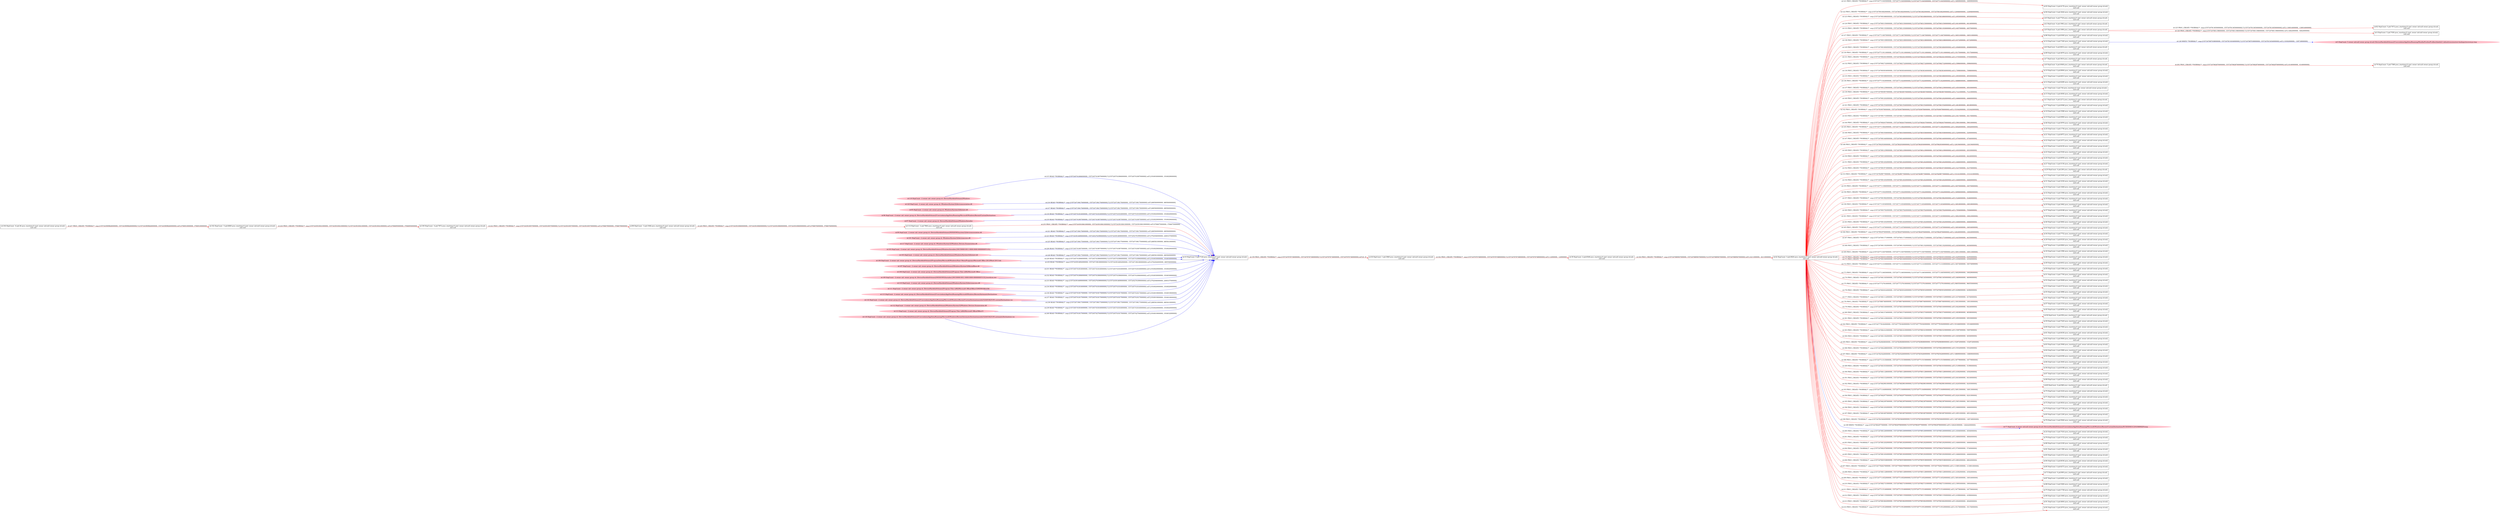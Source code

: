 digraph  {
rankdir=LR
"42"[color=black,label="id:42 HopCount: 3 pid:4920 proc_starttime:0 cmd: owner uid:null owner group id:null,\n null null", shape=box,style=solid];
"93"[color=black,label="id:93 HopCount: 4 pid:4176 proc_starttime:0 cmd: owner uid:null owner group id:null,\n null null", shape=box,style=solid];
"42" -> "93" [id=121,__obj="PROC_CREATE"color=red,label="id:121 PROC_CREATE **NORMAL**  seqs:[1557247711645000000, 1557247711645000000] T:[1557247711645000000, 1557247711645000000] relT:[-34909000000, -34909000000]",style=solid];
"94"[color=black,label="id:94 HopCount: 4 pid:3644 proc_starttime:0 cmd: owner uid:null owner group id:null,\n null null", shape=box,style=solid];
"42" -> "94" [id=122,__obj="PROC_CREATE"color=red,label="id:122 PROC_CREATE **NORMAL**  seqs:[1557247801682000000, 1557247801682000000] T:[1557247801682000000, 1557247801682000000] relT:[-124946000000, -124946000000]",style=solid];
"0"[color=black,label="id:0 HopCount: 4 pid:7720 proc_starttime:0 cmd: owner uid:null owner group id:null,\n null null", shape=box,style=solid];
"42" -> "0" [id=123,__obj="PROC_CREATE"color=red,label="id:123 PROC_CREATE **NORMAL**  seqs:[1557247681686000000, 1557247681686000000] T:[1557247681686000000, 1557247681686000000] relT:[-4950000000, -4950000000]",style=solid];
"2"[color=black,label="id:2 HopCount: 4 pid:1992 proc_starttime:0 cmd: owner uid:null owner group id:null,\n null null", shape=box,style=solid];
"42" -> "2" [id=124,__obj="PROC_CREATE"color=red,label="id:124 PROC_CREATE **NORMAL**  seqs:[1557247683150000000, 1557247683150000000] T:[1557247683150000000, 1557247683150000000] relT:[-6414000000, -6414000000]",style=solid];
"9"[color=black,label="id:9 HopCount: 4 pid:1696 proc_starttime:0 cmd: owner uid:null owner group id:null,\n null null", shape=box,style=solid];
"82"[color=black,label="id:82 HopCount: 5 pid:7672 proc_starttime:0 cmd: owner uid:null owner group id:null,\n null null", shape=box,style=solid];
"9" -> "82" [id=125,__obj="PROC_CREATE"color=red,label="id:125 PROC_CREATE **NORMAL**  seqs:[1557247813650000000, 1557247813650000000] T:[1557247813650000000, 1557247813650000000] relT:[-136914000000, -136914000000]",style=solid];
"4"[color=black,label="id:4 HopCount: 5 pid:7456 proc_starttime:0 cmd: owner uid:null owner group id:null,\n null null", shape=box,style=solid];
"9" -> "4" [id=126,__obj="PROC_CREATE"color=red,label="id:126 PROC_CREATE **NORMAL**  seqs:[1557247681198000000, 1557247681198000000] T:[1557247681198000000, 1557247681198000000] relT:[-4462000000, -4462000000]",style=solid];
"86"[color=black,label="id:86 HopCount: 4 pid:6360 proc_starttime:0 cmd: owner uid:null owner group id:null,\n null null", shape=box,style=solid];
"42" -> "86" [id=127,__obj="PROC_CREATE"color=red,label="id:127 PROC_CREATE **NORMAL**  seqs:[1557247711667000000, 1557247711667000000] T:[1557247711667000000, 1557247711667000000] relT:[-34931000000, -34931000000]",style=solid];
"14"[color=black,label="id:14 HopCount: 4 pid:7340 proc_starttime:0 cmd: owner uid:null owner group id:null,\n null null", shape=box,style=solid];
"5"[color=pink,label="id:5 HopCount: 5 owner uid:null owner group id:null /Device/HarddiskVolume2/Users/admin/AppData/Roaming/Mozilla/Firefox/Profiles/lxkehh21.default/sessionstore-backups/recovery.js.tmp ", shape=oval,style=filled];
"14" -> "5" [id=128,__obj="WRITE"color=blue,label="id:128 WRITE **NORMAL**  seqs:[1557247687038000000, 1557247815454000000] T:[1557247687038000000, 1557247815454000000] relT:[-10302000000, -138718000000]",style=solid];
"6"[color=black,label="id:6 HopCount: 4 pid:6832 proc_starttime:0 cmd: owner uid:null owner group id:null,\n null null", shape=box,style=solid];
"42" -> "6" [id=129,__obj="PROC_CREATE"color=red,label="id:129 PROC_CREATE **NORMAL**  seqs:[1557247681684000000, 1557247681684000000] T:[1557247681684000000, 1557247681684000000] relT:[-4948000000, -4948000000]",style=solid];
"89"[color=black,label="id:89 HopCount: 4 pid:4876 proc_starttime:0 cmd: owner uid:null owner group id:null,\n null null", shape=box,style=solid];
"42" -> "89" [id=130,__obj="PROC_CREATE"color=red,label="id:130 PROC_CREATE **NORMAL**  seqs:[1557247711911000000, 1557247711911000000] T:[1557247711911000000, 1557247711911000000] relT:[-35175000000, -35175000000]",style=solid];
"7"[color=black,label="id:7 HopCount: 4 pid:3616 proc_starttime:0 cmd: owner uid:null owner group id:null,\n null null", shape=box,style=solid];
"42" -> "7" [id=131,__obj="PROC_CREATE"color=red,label="id:131 PROC_CREATE **NORMAL**  seqs:[1557247682441000000, 1557247682441000000] T:[1557247682441000000, 1557247682441000000] relT:[-5705000000, -5705000000]",style=solid];
"8"[color=black,label="id:8 HopCount: 4 pid:4048 proc_starttime:0 cmd: owner uid:null owner group id:null,\n null null", shape=box,style=solid];
"42" -> "8" [id=132,__obj="PROC_CREATE"color=red,label="id:132 PROC_CREATE **NORMAL**  seqs:[1557247682732000000, 1557247682732000000] T:[1557247682732000000, 1557247682732000000] relT:[-5996000000, -5996000000]",style=solid];
"42" -> "9" [id=133,__obj="PROC_CREATE"color=red,label="id:133 PROC_CREATE **NORMAL**  seqs:[1557247681193000000, 1557247681193000000] T:[1557247681193000000, 1557247681193000000] relT:[-4457000000, -4457000000]",style=solid];
"10"[color=black,label="id:10 HopCount: 4 pid:8064 proc_starttime:0 cmd: owner uid:null owner group id:null,\n null null", shape=box,style=solid];
"42" -> "10" [id=134,__obj="PROC_CREATE"color=red,label="id:134 PROC_CREATE **NORMAL**  seqs:[1557247683834000000, 1557247683834000000] T:[1557247683834000000, 1557247683834000000] relT:[-7098000000, -7098000000]",style=solid];
"11"[color=black,label="id:11 HopCount: 4 pid:6912 proc_starttime:0 cmd: owner uid:null owner group id:null,\n null null", shape=box,style=solid];
"42" -> "11" [id=135,__obj="PROC_CREATE"color=red,label="id:135 PROC_CREATE **NORMAL**  seqs:[1557247681686000000, 1557247681686000000] T:[1557247681686000000, 1557247681686000000] relT:[-4950000000, -4950000000]",style=solid];
"12"[color=black,label="id:12 HopCount: 4 pid:6280 proc_starttime:0 cmd: owner uid:null owner group id:null,\n null null", shape=box,style=solid];
"42" -> "12" [id=136,__obj="PROC_CREATE"color=red,label="id:136 PROC_CREATE **NORMAL**  seqs:[1557247711624000000, 1557247711624000000] T:[1557247711624000000, 1557247711624000000] relT:[-34888000000, -34888000000]",style=solid];
"1"[color=black,label="id:1 HopCount: 4 pid:744 proc_starttime:0 cmd: owner uid:null owner group id:null,\n null null", shape=box,style=solid];
"42" -> "1" [id=137,__obj="PROC_CREATE"color=red,label="id:137 PROC_CREATE **NORMAL**  seqs:[1557247681239000000, 1557247681239000000] T:[1557247681239000000, 1557247681239000000] relT:[-4503000000, -4503000000]",style=solid];
"42" -> "14" [id=138,__obj="PROC_CREATE"color=red,label="id:138 PROC_CREATE **NORMAL**  seqs:[1557247683108000000, 1557247683108000000] T:[1557247683108000000, 1557247683108000000] relT:[-6372000000, -6372000000]",style=solid];
"15"[color=black,label="id:15 HopCount: 4 pid:4040 proc_starttime:0 cmd: owner uid:null owner group id:null,\n null null", shape=box,style=solid];
"42" -> "15" [id=139,__obj="PROC_CREATE"color=red,label="id:139 PROC_CREATE **NORMAL**  seqs:[1557247683857000000, 1557247683857000000] T:[1557247683857000000, 1557247683857000000] relT:[-7121000000, -7121000000]",style=solid];
"3"[color=black,label="id:3 HopCount: 4 pid:2272 proc_starttime:0 cmd: owner uid:null owner group id:null,\n null null", shape=box,style=solid];
"42" -> "3" [id=140,__obj="PROC_CREATE"color=red,label="id:140 PROC_CREATE **NORMAL**  seqs:[1557247681202000000, 1557247681202000000] T:[1557247681202000000, 1557247681202000000] relT:[-4466000000, -4466000000]",style=solid];
"17"[color=black,label="id:17 HopCount: 4 pid:6588 proc_starttime:0 cmd: owner uid:null owner group id:null,\n null null", shape=box,style=solid];
"42" -> "17" [id=141,__obj="PROC_CREATE"color=red,label="id:141 PROC_CREATE **NORMAL**  seqs:[1557247681554000000, 1557247681554000000] T:[1557247681554000000, 1557247681554000000] relT:[-4818000000, -4818000000]",style=solid];
"18"[color=black,label="id:18 HopCount: 4 pid:3588 proc_starttime:0 cmd: owner uid:null owner group id:null,\n null null", shape=box,style=solid];
"42" -> "18" [id=142,__obj="PROC_CREATE"color=red,label="id:142 PROC_CREATE **NORMAL**  seqs:[1557247830078000000, 1557247830078000000] T:[1557247830078000000, 1557247830078000000] relT:[-153342000000, -153342000000]",style=solid];
"19"[color=black,label="id:19 HopCount: 4 pid:6960 proc_starttime:0 cmd: owner uid:null owner group id:null,\n null null", shape=box,style=solid];
"42" -> "19" [id=143,__obj="PROC_CREATE"color=red,label="id:143 PROC_CREATE **NORMAL**  seqs:[1557247681753000000, 1557247681753000000] T:[1557247681753000000, 1557247681753000000] relT:[-5017000000, -5017000000]",style=solid];
"46"[color=black,label="id:46 HopCount: 4 pid:5976 proc_starttime:0 cmd: owner uid:null owner group id:null,\n null null", shape=box,style=solid];
"42" -> "46" [id=144,__obj="PROC_CREATE"color=red,label="id:144 PROC_CREATE **NORMAL**  seqs:[1557247682637000000, 1557247682637000000] T:[1557247682637000000, 1557247682637000000] relT:[-5901000000, -5901000000]",style=solid];
"20"[color=black,label="id:20 HopCount: 4 pid:1756 proc_starttime:0 cmd: owner uid:null owner group id:null,\n null null", shape=box,style=solid];
"42" -> "20" [id=145,__obj="PROC_CREATE"color=red,label="id:145 PROC_CREATE **NORMAL**  seqs:[1557247711662000000, 1557247711662000000] T:[1557247711662000000, 1557247711662000000] relT:[-34926000000, -34926000000]",style=solid];
"21"[color=black,label="id:21 HopCount: 4 pid:6972 proc_starttime:0 cmd: owner uid:null owner group id:null,\n null null", shape=box,style=solid];
"42" -> "21" [id=146,__obj="PROC_CREATE"color=red,label="id:146 PROC_CREATE **NORMAL**  seqs:[1557247681936000000, 1557247681936000000] T:[1557247681936000000, 1557247681936000000] relT:[-5200000000, -5200000000]",style=solid];
"22"[color=black,label="id:22 HopCount: 4 pid:2472 proc_starttime:0 cmd: owner uid:null owner group id:null,\n null null", shape=box,style=solid];
"42" -> "22" [id=147,__obj="PROC_CREATE"color=red,label="id:147 PROC_CREATE **NORMAL**  seqs:[1557247681440000000, 1557247681440000000] T:[1557247681440000000, 1557247681440000000] relT:[-4704000000, -4704000000]",style=solid];
"23"[color=black,label="id:23 HopCount: 4 pid:6236 proc_starttime:0 cmd: owner uid:null owner group id:null,\n null null", shape=box,style=solid];
"42" -> "23" [id=148,__obj="PROC_CREATE"color=red,label="id:148 PROC_CREATE **NORMAL**  seqs:[1557247802930000000, 1557247802930000000] T:[1557247802930000000, 1557247802930000000] relT:[-126194000000, -126194000000]",style=solid];
"25"[color=black,label="id:25 HopCount: 4 pid:5540 proc_starttime:0 cmd: owner uid:null owner group id:null,\n null null", shape=box,style=solid];
"42" -> "25" [id=149,__obj="PROC_CREATE"color=red,label="id:149 PROC_CREATE **NORMAL**  seqs:[1557247681239000000, 1557247681239000000] T:[1557247681239000000, 1557247681239000000] relT:[-4503000000, -4503000000]",style=solid];
"26"[color=black,label="id:26 HopCount: 4 pid:6056 proc_starttime:0 cmd: owner uid:null owner group id:null,\n null null", shape=box,style=solid];
"42" -> "26" [id=150,__obj="PROC_CREATE"color=red,label="id:150 PROC_CREATE **NORMAL**  seqs:[1557247683160000000, 1557247683160000000] T:[1557247683160000000, 1557247683160000000] relT:[-6424000000, -6424000000]",style=solid];
"27"[color=black,label="id:27 HopCount: 4 pid:5156 proc_starttime:0 cmd: owner uid:null owner group id:null,\n null null", shape=box,style=solid];
"42" -> "27" [id=151,__obj="PROC_CREATE"color=red,label="id:151 PROC_CREATE **NORMAL**  seqs:[1557247681202000000, 1557247681202000000] T:[1557247681202000000, 1557247681202000000] relT:[-4466000000, -4466000000]",style=solid];
"29"[color=black,label="id:29 HopCount: 4 pid:200 proc_starttime:0 cmd: owner uid:null owner group id:null,\n null null", shape=box,style=solid];
"42" -> "29" [id=152,__obj="PROC_CREATE"color=red,label="id:152 PROC_CREATE **NORMAL**  seqs:[1557247681973000000, 1557247681973000000] T:[1557247681973000000, 1557247681973000000] relT:[-5237000000, -5237000000]",style=solid];
"13"[color=black,label="id:13 HopCount: 4 pid:2444 proc_starttime:0 cmd: owner uid:null owner group id:null,\n null null", shape=box,style=solid];
"42" -> "13" [id=153,__obj="PROC_CREATE"color=red,label="id:153 PROC_CREATE **NORMAL**  seqs:[1557247829877000000, 1557247829877000000] T:[1557247829877000000, 1557247829877000000] relT:[-153141000000, -153141000000]",style=solid];
"31"[color=black,label="id:31 HopCount: 4 pid:1636 proc_starttime:0 cmd: owner uid:null owner group id:null,\n null null", shape=box,style=solid];
"42" -> "31" [id=154,__obj="PROC_CREATE"color=red,label="id:154 PROC_CREATE **NORMAL**  seqs:[1557247681202000000, 1557247681202000000] T:[1557247681202000000, 1557247681202000000] relT:[-4466000000, -4466000000]",style=solid];
"16"[color=black,label="id:16 HopCount: 4 pid:3468 proc_starttime:0 cmd: owner uid:null owner group id:null,\n null null", shape=box,style=solid];
"42" -> "16" [id=155,__obj="PROC_CREATE"color=red,label="id:155 PROC_CREATE **NORMAL**  seqs:[1557247711306000000, 1557247711306000000] T:[1557247711306000000, 1557247711306000000] relT:[-34570000000, -34570000000]",style=solid];
"32"[color=black,label="id:32 HopCount: 4 pid:1008 proc_starttime:0 cmd: owner uid:null owner group id:null,\n null null", shape=box,style=solid];
"42" -> "32" [id=156,__obj="PROC_CREATE"color=red,label="id:156 PROC_CREATE **NORMAL**  seqs:[1557247711642000000, 1557247711642000000] T:[1557247711642000000, 1557247711642000000] relT:[-34906000000, -34906000000]",style=solid];
"34"[color=black,label="id:34 HopCount: 4 pid:7540 proc_starttime:0 cmd: owner uid:null owner group id:null,\n null null", shape=box,style=solid];
"42" -> "34" [id=157,__obj="PROC_CREATE"color=red,label="id:157 PROC_CREATE **NORMAL**  seqs:[1557247681982000000, 1557247681982000000] T:[1557247681982000000, 1557247681982000000] relT:[-5246000000, -5246000000]",style=solid];
"35"[color=black,label="id:35 HopCount: 4 pid:3992 proc_starttime:0 cmd: owner uid:null owner group id:null,\n null null", shape=box,style=solid];
"42" -> "35" [id=158,__obj="PROC_CREATE"color=red,label="id:158 PROC_CREATE **NORMAL**  seqs:[1557247711654000000, 1557247711654000000] T:[1557247711654000000, 1557247711654000000] relT:[-34918000000, -34918000000]",style=solid];
"33"[color=black,label="id:33 HopCount: 0 pid:7144 proc_starttime:0 cmd: owner uid:null owner group id:null,\n null null", shape=box,style=solid];
"36"[color=black,label="id:36 HopCount: 1 pid:3960 proc_starttime:0 cmd: owner uid:null owner group id:null,\n null null", shape=box,style=solid];
"33" -> "36" [id=159,__obj="PROC_CREATE"color=red,label="id:159 PROC_CREATE **NORMAL**  seqs:[1557247676736000000, 1557247676736000000] T:[1557247676736000000, 1557247676736000000] relT:[0, 0]",style=solid];
"37"[color=black,label="id:37 HopCount: 4 pid:8188 proc_starttime:0 cmd: owner uid:null owner group id:null,\n null null", shape=box,style=solid];
"42" -> "37" [id=160,__obj="PROC_CREATE"color=red,label="id:160 PROC_CREATE **NORMAL**  seqs:[1557247683792000000, 1557247683792000000] T:[1557247683792000000, 1557247683792000000] relT:[-7056000000, -7056000000]",style=solid];
"38"[color=black,label="id:38 HopCount: 4 pid:6780 proc_starttime:0 cmd: owner uid:null owner group id:null,\n null null", shape=box,style=solid];
"42" -> "38" [id=161,__obj="PROC_CREATE"color=red,label="id:161 PROC_CREATE **NORMAL**  seqs:[1557247711659000000, 1557247711659000000] T:[1557247711659000000, 1557247711659000000] relT:[-34923000000, -34923000000]",style=solid];
"39"[color=black,label="id:39 HopCount: 2 pid:6548 proc_starttime:0 cmd: owner uid:null owner group id:null,\n null null", shape=box,style=solid];
"36" -> "39" [id=162,__obj="PROC_CREATE"color=red,label="id:162 PROC_CREATE **NORMAL**  seqs:[1557247676748000000, 1557247676748000000] T:[1557247676748000000, 1557247676748000000] relT:[-12000000, -12000000]",style=solid];
"40"[color=black,label="id:40 HopCount: 4 pid:5692 proc_starttime:0 cmd: owner uid:null owner group id:null,\n null null", shape=box,style=solid];
"42" -> "40" [id=163,__obj="PROC_CREATE"color=red,label="id:163 PROC_CREATE **NORMAL**  seqs:[1557247681202000000, 1557247681202000000] T:[1557247681202000000, 1557247681202000000] relT:[-4466000000, -4466000000]",style=solid];
"39" -> "42" [id=164,__obj="PROC_CREATE"color=red,label="id:164 PROC_CREATE **NORMAL**  seqs:[1557247680947000000, 1557247680947000000] T:[1557247680947000000, 1557247680947000000] relT:[-4211000000, -4211000000]",style=solid];
"43"[color=black,label="id:43 HopCount: 4 pid:1016 proc_starttime:0 cmd: owner uid:null owner group id:null,\n null null", shape=box,style=solid];
"42" -> "43" [id=165,__obj="PROC_CREATE"color=red,label="id:165 PROC_CREATE **NORMAL**  seqs:[1557247711670000000, 1557247711670000000] T:[1557247711670000000, 1557247711670000000] relT:[-34934000000, -34934000000]",style=solid];
"44"[color=black,label="id:44 HopCount: 4 pid:7752 proc_starttime:0 cmd: owner uid:null owner group id:null,\n null null", shape=box,style=solid];
"42" -> "44" [id=166,__obj="PROC_CREATE"color=red,label="id:166 PROC_CREATE **NORMAL**  seqs:[1557247802976000000, 1557247802976000000] T:[1557247802976000000, 1557247802976000000] relT:[-126240000000, -126240000000]",style=solid];
"28"[color=black,label="id:28 HopCount: 4 pid:6320 proc_starttime:0 cmd: owner uid:null owner group id:null,\n null null", shape=box,style=solid];
"42" -> "28" [id=167,__obj="PROC_CREATE"color=red,label="id:167 PROC_CREATE **NORMAL**  seqs:[1557247681171000000, 1557247681171000000] T:[1557247681171000000, 1557247681171000000] relT:[-4435000000, -4435000000]",style=solid];
"47"[color=black,label="id:47 HopCount: 4 pid:6964 proc_starttime:0 cmd: owner uid:null owner group id:null,\n null null", shape=box,style=solid];
"42" -> "47" [id=168,__obj="PROC_CREATE"color=red,label="id:168 PROC_CREATE **NORMAL**  seqs:[1557247681192000000, 1557247681192000000] T:[1557247681192000000, 1557247681192000000] relT:[-4456000000, -4456000000]",style=solid];
"30"[color=black,label="id:30 HopCount: 4 pid:1996 proc_starttime:0 cmd: owner uid:null owner group id:null,\n null null", shape=box,style=solid];
"42" -> "30" [id=169,__obj="PROC_CREATE"color=red,label="id:169 PROC_CREATE **NORMAL**  seqs:[1557247711647000000, 1557247711647000000] T:[1557247711647000000, 1557247711647000000] relT:[-34911000000, -34911000000]",style=solid];
"48"[color=black,label="id:48 HopCount: 4 pid:2104 proc_starttime:0 cmd: owner uid:null owner group id:null,\n null null", shape=box,style=solid];
"42" -> "48" [id=170,__obj="PROC_CREATE"color=red,label="id:170 PROC_CREATE **NORMAL**  seqs:[1557247683031000000, 1557247683031000000] T:[1557247683031000000, 1557247683031000000] relT:[-6295000000, -6295000000]",style=solid];
"49"[color=black,label="id:49 HopCount: 4 pid:6452 proc_starttime:0 cmd: owner uid:null owner group id:null,\n null null", shape=box,style=solid];
"42" -> "49" [id=171,__obj="PROC_CREATE"color=red,label="id:171 PROC_CREATE **NORMAL**  seqs:[1557247681040000000, 1557247681040000000] T:[1557247681040000000, 1557247681040000000] relT:[-4304000000, -4304000000]",style=solid];
"50"[color=black,label="id:50 HopCount: 4 pid:3384 proc_starttime:0 cmd: owner uid:null owner group id:null,\n null null", shape=box,style=solid];
"42" -> "50" [id=172,__obj="PROC_CREATE"color=red,label="id:172 PROC_CREATE **NORMAL**  seqs:[1557247711310000000, 1557247711310000000] T:[1557247711310000000, 1557247711310000000] relT:[-34574000000, -34574000000]",style=solid];
"51"[color=black,label="id:51 HopCount: 4 pid:7700 proc_starttime:0 cmd: owner uid:null owner group id:null,\n null null", shape=box,style=solid];
"42" -> "51" [id=173,__obj="PROC_CREATE"color=red,label="id:173 PROC_CREATE **NORMAL**  seqs:[1557247711665000000, 1557247711665000000] T:[1557247711665000000, 1557247711665000000] relT:[-34929000000, -34929000000]",style=solid];
"52"[color=black,label="id:52 HopCount: 4 pid:5608 proc_starttime:0 cmd: owner uid:null owner group id:null,\n null null", shape=box,style=solid];
"42" -> "52" [id=174,__obj="PROC_CREATE"color=red,label="id:174 PROC_CREATE **NORMAL**  seqs:[1557247681345000000, 1557247681345000000] T:[1557247681345000000, 1557247681345000000] relT:[-4609000000, -4609000000]",style=solid];
"53"[color=black,label="id:53 HopCount: 4 pid:4724 proc_starttime:0 cmd: owner uid:null owner group id:null,\n null null", shape=box,style=solid];
"42" -> "53" [id=175,__obj="PROC_CREATE"color=red,label="id:175 PROC_CREATE **NORMAL**  seqs:[1557247772791000000, 1557247772791000000] T:[1557247772791000000, 1557247772791000000] relT:[-96055000000, -96055000000]",style=solid];
"55"[color=black,label="id:55 HopCount: 4 pid:3896 proc_starttime:0 cmd: owner uid:null owner group id:null,\n null null", shape=box,style=solid];
"42" -> "55" [id=176,__obj="PROC_CREATE"color=red,label="id:176 PROC_CREATE **NORMAL**  seqs:[1557247683032000000, 1557247683032000000] T:[1557247683032000000, 1557247683032000000] relT:[-6296000000, -6296000000]",style=solid];
"41"[color=black,label="id:41 HopCount: 4 pid:7740 proc_starttime:0 cmd: owner uid:null owner group id:null,\n null null", shape=box,style=solid];
"42" -> "41" [id=177,__obj="PROC_CREATE"color=red,label="id:177 PROC_CREATE **NORMAL**  seqs:[1557247681112000000, 1557247681112000000] T:[1557247681112000000, 1557247681112000000] relT:[-4376000000, -4376000000]",style=solid];
"57"[color=black,label="id:57 HopCount: 4 pid:1516 proc_starttime:0 cmd: owner uid:null owner group id:null,\n null null", shape=box,style=solid];
"42" -> "57" [id=178,__obj="PROC_CREATE"color=red,label="id:178 PROC_CREATE **NORMAL**  seqs:[1557247686746000000, 1557247686746000000] T:[1557247686746000000, 1557247686746000000] relT:[-10010000000, -10010000000]",style=solid];
"45"[color=black,label="id:45 HopCount: 4 pid:8056 proc_starttime:0 cmd: owner uid:null owner group id:null,\n null null", shape=box,style=solid];
"42" -> "45" [id=179,__obj="PROC_CREATE"color=red,label="id:179 PROC_CREATE **NORMAL**  seqs:[1557247683160000000, 1557247683160000000] T:[1557247683160000000, 1557247683160000000] relT:[-6424000000, -6424000000]",style=solid];
"58"[color=black,label="id:58 HopCount: 4 pid:956 proc_starttime:0 cmd: owner uid:null owner group id:null,\n null null", shape=box,style=solid];
"42" -> "58" [id=180,__obj="PROC_CREATE"color=red,label="id:180 PROC_CREATE **NORMAL**  seqs:[1557247681574000000, 1557247681574000000] T:[1557247681574000000, 1557247681574000000] relT:[-4838000000, -4838000000]",style=solid];
"59"[color=black,label="id:59 HopCount: 4 pid:7420 proc_starttime:0 cmd: owner uid:null owner group id:null,\n null null", shape=box,style=solid];
"42" -> "59" [id=181,__obj="PROC_CREATE"color=red,label="id:181 PROC_CREATE **NORMAL**  seqs:[1557247681239000000, 1557247681239000000] T:[1557247681239000000, 1557247681239000000] relT:[-4503000000, -4503000000]",style=solid];
"60"[color=black,label="id:60 HopCount: 4 pid:7900 proc_starttime:0 cmd: owner uid:null owner group id:null,\n null null", shape=box,style=solid];
"42" -> "60" [id=182,__obj="PROC_CREATE"color=red,label="id:182 PROC_CREATE **NORMAL**  seqs:[1557247778182000000, 1557247778182000000] T:[1557247778182000000, 1557247778182000000] relT:[-101446000000, -101446000000]",style=solid];
"61"[color=black,label="id:61 HopCount: 4 pid:6436 proc_starttime:0 cmd: owner uid:null owner group id:null,\n null null", shape=box,style=solid];
"42" -> "61" [id=183,__obj="PROC_CREATE"color=red,label="id:183 PROC_CREATE **NORMAL**  seqs:[1557247682323000000, 1557247682323000000] T:[1557247682323000000, 1557247682323000000] relT:[-5587000000, -5587000000]",style=solid];
"62"[color=black,label="id:62 HopCount: 4 pid:5844 proc_starttime:0 cmd: owner uid:null owner group id:null,\n null null", shape=box,style=solid];
"42" -> "62" [id=184,__obj="PROC_CREATE"color=red,label="id:184 PROC_CREATE **NORMAL**  seqs:[1557247681192000000, 1557247681192000000] T:[1557247681192000000, 1557247681192000000] relT:[-4456000000, -4456000000]",style=solid];
"63"[color=black,label="id:63 HopCount: 4 pid:3948 proc_starttime:0 cmd: owner uid:null owner group id:null,\n null null", shape=box,style=solid];
"42" -> "63" [id=185,__obj="PROC_CREATE"color=red,label="id:185 PROC_CREATE **NORMAL**  seqs:[1557247829608000000, 1557247829608000000] T:[1557247829608000000, 1557247829608000000] relT:[-152872000000, -152872000000]",style=solid];
"64"[color=black,label="id:64 HopCount: 4 pid:5980 proc_starttime:0 cmd: owner uid:null owner group id:null,\n null null", shape=box,style=solid];
"42" -> "64" [id=186,__obj="PROC_CREATE"color=red,label="id:186 PROC_CREATE **NORMAL**  seqs:[1557247682288000000, 1557247682288000000] T:[1557247682288000000, 1557247682288000000] relT:[-5552000000, -5552000000]",style=solid];
"54"[color=black,label="id:54 HopCount: 4 pid:6396 proc_starttime:0 cmd: owner uid:null owner group id:null,\n null null", shape=box,style=solid];
"42" -> "54" [id=187,__obj="PROC_CREATE"color=red,label="id:187 PROC_CREATE **NORMAL**  seqs:[1557247825426000000, 1557247825426000000] T:[1557247825426000000, 1557247825426000000] relT:[-148690000000, -148690000000]",style=solid];
"66"[color=black,label="id:66 HopCount: 4 pid:3640 proc_starttime:0 cmd: owner uid:null owner group id:null,\n null null", shape=box,style=solid];
"42" -> "66" [id=188,__obj="PROC_CREATE"color=red,label="id:188 PROC_CREATE **NORMAL**  seqs:[1557247711515000000, 1557247711515000000] T:[1557247711515000000, 1557247711515000000] relT:[-34779000000, -34779000000]",style=solid];
"56"[color=black,label="id:56 HopCount: 4 pid:6188 proc_starttime:0 cmd: owner uid:null owner group id:null,\n null null", shape=box,style=solid];
"42" -> "56" [id=189,__obj="PROC_CREATE"color=red,label="id:189 PROC_CREATE **NORMAL**  seqs:[1557247681935000000, 1557247681935000000] T:[1557247681935000000, 1557247681935000000] relT:[-5199000000, -5199000000]",style=solid];
"67"[color=black,label="id:67 HopCount: 4 pid:1664 proc_starttime:0 cmd: owner uid:null owner group id:null,\n null null", shape=box,style=solid];
"42" -> "67" [id=190,__obj="PROC_CREATE"color=red,label="id:190 PROC_CREATE **NORMAL**  seqs:[1557247681128000000, 1557247681128000000] T:[1557247681128000000, 1557247681128000000] relT:[-4392000000, -4392000000]",style=solid];
"68"[color=black,label="id:68 HopCount: 4 pid:5132 proc_starttime:0 cmd: owner uid:null owner group id:null,\n null null", shape=box,style=solid];
"42" -> "68" [id=191,__obj="PROC_CREATE"color=red,label="id:191 PROC_CREATE **NORMAL**  seqs:[1557247683152000000, 1557247683152000000] T:[1557247683152000000, 1557247683152000000] relT:[-6416000000, -6416000000]",style=solid];
"69"[color=black,label="id:69 HopCount: 4 pid:968 proc_starttime:0 cmd: owner uid:null owner group id:null,\n null null", shape=box,style=solid];
"42" -> "69" [id=192,__obj="PROC_CREATE"color=red,label="id:192 PROC_CREATE **NORMAL**  seqs:[1557247682981000000, 1557247682981000000] T:[1557247682981000000, 1557247682981000000] relT:[-6245000000, -6245000000]",style=solid];
"70"[color=black,label="id:70 HopCount: 4 pid:3224 proc_starttime:0 cmd: owner uid:null owner group id:null,\n null null", shape=box,style=solid];
"42" -> "70" [id=193,__obj="PROC_CREATE"color=red,label="id:193 PROC_CREATE **NORMAL**  seqs:[1557247711649000000, 1557247711649000000] T:[1557247711649000000, 1557247711649000000] relT:[-34913000000, -34913000000]",style=solid];
"71"[color=black,label="id:71 HopCount: 4 pid:5548 proc_starttime:0 cmd: owner uid:null owner group id:null,\n null null", shape=box,style=solid];
"42" -> "71" [id=194,__obj="PROC_CREATE"color=red,label="id:194 PROC_CREATE **NORMAL**  seqs:[1557247682977000000, 1557247682977000000] T:[1557247682977000000, 1557247682977000000] relT:[-6241000000, -6241000000]",style=solid];
"72"[color=black,label="id:72 HopCount: 4 pid:4024 proc_starttime:0 cmd: owner uid:null owner group id:null,\n null null", shape=box,style=solid];
"42" -> "72" [id=195,__obj="PROC_CREATE"color=red,label="id:195 PROC_CREATE **NORMAL**  seqs:[1557247682387000000, 1557247682387000000] T:[1557247682387000000, 1557247682387000000] relT:[-5651000000, -5651000000]",style=solid];
"74"[color=black,label="id:74 HopCount: 4 pid:7156 proc_starttime:0 cmd: owner uid:null owner group id:null,\n null null", shape=box,style=solid];
"42" -> "74" [id=196,__obj="PROC_CREATE"color=red,label="id:196 PROC_CREATE **NORMAL**  seqs:[1557247681202000000, 1557247681202000000] T:[1557247681202000000, 1557247681202000000] relT:[-4466000000, -4466000000]",style=solid];
"65"[color=black,label="id:65 HopCount: 4 pid:1240 proc_starttime:0 cmd: owner uid:null owner group id:null,\n null null", shape=box,style=solid];
"42" -> "65" [id=197,__obj="PROC_CREATE"color=red,label="id:197 PROC_CREATE **NORMAL**  seqs:[1557247681687000000, 1557247681687000000] T:[1557247681687000000, 1557247681687000000] relT:[-4951000000, -4951000000]",style=solid];
"76"[color=black,label="id:76 HopCount: 4 pid:5940 proc_starttime:0 cmd: owner uid:null owner group id:null,\n null null", shape=box,style=solid];
"42" -> "76" [id=198,__obj="PROC_CREATE"color=red,label="id:198 PROC_CREATE **NORMAL**  seqs:[1557247825464000000, 1557247825464000000] T:[1557247825464000000, 1557247825464000000] relT:[-148728000000, -148728000000]",style=solid];
"77"[color=pink,label="id:77 HopCount: 4 owner uid:null owner group id:null /Device/HarddiskVolume2/Users/admin/AppData/Roaming/Microsoft/Windows/Recent/CustomDestinations/9U5IOEMO1C2YGO68MIZP.temp ", shape=oval,style=filled];
"42" -> "77" [id=199,__obj="WRITE"color=blue,label="id:199 WRITE **NORMAL**  seqs:[1557247802977000000, 1557247802978000000] T:[1557247802977000000, 1557247802978000000] relT:[-126241000000, -126242000000]",style=solid];
"24"[color=black,label="id:24 HopCount: 4 pid:7024 proc_starttime:0 cmd: owner uid:null owner group id:null,\n null null", shape=box,style=solid];
"42" -> "24" [id=200,__obj="PROC_CREATE"color=red,label="id:200 PROC_CREATE **NORMAL**  seqs:[1557247681240000000, 1557247681240000000] T:[1557247681240000000, 1557247681240000000] relT:[-4504000000, -4504000000]",style=solid];
"78"[color=black,label="id:78 HopCount: 4 pid:3152 proc_starttime:0 cmd: owner uid:null owner group id:null,\n null null", shape=box,style=solid];
"42" -> "78" [id=201,__obj="PROC_CREATE"color=red,label="id:201 PROC_CREATE **NORMAL**  seqs:[1557247681420000000, 1557247681420000000] T:[1557247681420000000, 1557247681420000000] relT:[-4684000000, -4684000000]",style=solid];
"79"[color=black,label="id:79 HopCount: 5 pid:7588 proc_starttime:0 cmd: owner uid:null owner group id:null,\n null null", shape=box,style=solid];
"8" -> "79" [id=202,__obj="PROC_CREATE"color=red,label="id:202 PROC_CREATE **NORMAL**  seqs:[1557247682876000000, 1557247682876000000] T:[1557247682876000000, 1557247682876000000] relT:[-6140000000, -6140000000]",style=solid];
"80"[color=black,label="id:80 HopCount: 4 pid:2100 proc_starttime:0 cmd: owner uid:null owner group id:null,\n null null", shape=box,style=solid];
"42" -> "80" [id=203,__obj="PROC_CREATE"color=red,label="id:203 PROC_CREATE **NORMAL**  seqs:[1557247681202000000, 1557247681202000000] T:[1557247681202000000, 1557247681202000000] relT:[-4466000000, -4466000000]",style=solid];
"81"[color=black,label="id:81 HopCount: 4 pid:1380 proc_starttime:0 cmd: owner uid:null owner group id:null,\n null null", shape=box,style=solid];
"42" -> "81" [id=204,__obj="PROC_CREATE"color=red,label="id:204 PROC_CREATE **NORMAL**  seqs:[1557247682476000000, 1557247682476000000] T:[1557247682476000000, 1557247682476000000] relT:[-5740000000, -5740000000]",style=solid];
"83"[color=black,label="id:83 HopCount: 4 pid:2312 proc_starttime:0 cmd: owner uid:null owner group id:null,\n null null", shape=box,style=solid];
"42" -> "83" [id=205,__obj="PROC_CREATE"color=red,label="id:205 PROC_CREATE **NORMAL**  seqs:[1557247681202000000, 1557247681202000000] T:[1557247681202000000, 1557247681202000000] relT:[-4466000000, -4466000000]",style=solid];
"84"[color=black,label="id:84 HopCount: 4 pid:6036 proc_starttime:0 cmd: owner uid:null owner group id:null,\n null null", shape=box,style=solid];
"42" -> "84" [id=206,__obj="PROC_CREATE"color=red,label="id:206 PROC_CREATE **NORMAL**  seqs:[1557247683538000000, 1557247683538000000] T:[1557247683538000000, 1557247683538000000] relT:[-6802000000, -6802000000]",style=solid];
"85"[color=black,label="id:85 HopCount: 4 pid:6272 proc_starttime:0 cmd: owner uid:null owner group id:null,\n null null", shape=box,style=solid];
"42" -> "85" [id=207,__obj="PROC_CREATE"color=red,label="id:207 PROC_CREATE **NORMAL**  seqs:[1557247792627000000, 1557247792627000000] T:[1557247792627000000, 1557247792627000000] relT:[-115891000000, -115891000000]",style=solid];
"73"[color=black,label="id:73 HopCount: 4 pid:800 proc_starttime:0 cmd: owner uid:null owner group id:null,\n null null", shape=box,style=solid];
"42" -> "73" [id=208,__obj="PROC_CREATE"color=red,label="id:208 PROC_CREATE **NORMAL**  seqs:[1557247681128000000, 1557247681128000000] T:[1557247681128000000, 1557247681128000000] relT:[-4392000000, -4392000000]",style=solid];
"87"[color=black,label="id:87 HopCount: 4 pid:6492 proc_starttime:0 cmd: owner uid:null owner group id:null,\n null null", shape=box,style=solid];
"42" -> "87" [id=209,__obj="PROC_CREATE"color=red,label="id:209 PROC_CREATE **NORMAL**  seqs:[1557247711652000000, 1557247711652000000] T:[1557247711652000000, 1557247711652000000] relT:[-34916000000, -34916000000]",style=solid];
"88"[color=black,label="id:88 HopCount: 4 pid:5484 proc_starttime:0 cmd: owner uid:null owner group id:null,\n null null", shape=box,style=solid];
"42" -> "88" [id=210,__obj="PROC_CREATE"color=red,label="id:210 PROC_CREATE **NORMAL**  seqs:[1557247682731000000, 1557247682731000000] T:[1557247682731000000, 1557247682731000000] relT:[-5995000000, -5995000000]",style=solid];
"75"[color=black,label="id:75 HopCount: 4 pid:1728 proc_starttime:0 cmd: owner uid:null owner group id:null,\n null null", shape=box,style=solid];
"42" -> "75" [id=211,__obj="PROC_CREATE"color=red,label="id:211 PROC_CREATE **NORMAL**  seqs:[1557247711514000000, 1557247711514000000] T:[1557247711514000000, 1557247711514000000] relT:[-34778000000, -34778000000]",style=solid];
"90"[color=black,label="id:90 HopCount: 4 pid:1660 proc_starttime:0 cmd: owner uid:null owner group id:null,\n null null", shape=box,style=solid];
"42" -> "90" [id=212,__obj="PROC_CREATE"color=red,label="id:212 PROC_CREATE **NORMAL**  seqs:[1557247681135000000, 1557247681135000000] T:[1557247681135000000, 1557247681135000000] relT:[-4399000000, -4399000000]",style=solid];
"91"[color=black,label="id:91 HopCount: 4 pid:4664 proc_starttime:0 cmd: owner uid:null owner group id:null,\n null null", shape=box,style=solid];
"42" -> "91" [id=213,__obj="PROC_CREATE"color=red,label="id:213 PROC_CREATE **NORMAL**  seqs:[1557247681662000000, 1557247681662000000] T:[1557247681662000000, 1557247681662000000] relT:[-4926000000, -4926000000]",style=solid];
"92"[color=black,label="id:92 HopCount: 4 pid:2976 proc_starttime:0 cmd: owner uid:null owner group id:null,\n null null", shape=box,style=solid];
"42" -> "92" [id=214,__obj="PROC_CREATE"color=red,label="id:214 PROC_CREATE **NORMAL**  seqs:[1557247711912000000, 1557247711912000000] T:[1557247711912000000, 1557247711912000000] relT:[-35176000000, -35176000000]",style=solid];
"119"[color=pink,label="id:119 HopCount: -2 owner uid: owner group id: /Device/HarddiskVolume2/Windows ", shape=oval,style=filled];
"119" -> "33" [id=215,__obj="READ"color=blue,label="id:215 READ **NORMAL**  seqs:[1557245741806000000, 1557245741807000000] T:[1557245741806000000, 1557245741807000000] relT:[1934930000000, 1934929000000]",style=solid];
"120"[color=pink,label="id:120 HopCount: -2 owner uid: owner group id: /Windows/System32/deviceassociation.dll ", shape=oval,style=filled];
"120" -> "33" [id=216,__obj="READ"color=blue,label="id:216 READ **NORMAL**  seqs:[1557247196176000000, 1557247196176000000] T:[1557247196176000000, 1557247196176000000] relT:[480560000000, 480560000000]",style=solid];
"95"[color=pink,label="id:95 HopCount: -2 owner uid: owner group id: /Windows/System32/biwinrt.dll ", shape=oval,style=filled];
"95" -> "33" [id=217,__obj="READ"color=blue,label="id:217 READ **NORMAL**  seqs:[1557247196176000000, 1557247196176000000] T:[1557247196176000000, 1557247196176000000] relT:[480560000000, 480560000000]",style=solid];
"96"[color=pink,label="id:96 HopCount: -2 owner uid: owner group id: /Device/HarddiskVolume2/Users/admin/AppData/Roaming/Microsoft/Windows/Recent/CustomDestinations ", shape=oval,style=filled];
"96" -> "33" [id=218,__obj="READ"color=blue,label="id:218 READ **NORMAL**  seqs:[1557245741816000000, 1557245741816000000] T:[1557245741816000000, 1557245741816000000] relT:[1934920000000, 1934920000000]",style=solid];
"97"[color=pink,label="id:97 HopCount: -2 owner uid: owner group id: /Device/HarddiskVolume2/Windows/Installer ", shape=oval,style=filled];
"97" -> "33" [id=219,__obj="READ"color=blue,label="id:219 READ **NORMAL**  seqs:[1557245741807000000, 1557245741807000000] T:[1557245741807000000, 1557245741807000000] relT:[1934929000000, 1934929000000]",style=solid];
"98"[color=black,label="id:98 HopCount: -3 pid:1948 proc_starttime:0 cmd: owner uid:null owner group id:null,\n null null", shape=box,style=solid];
"114"[color=black,label="id:114 HopCount: -2 pid:7864 proc_starttime:0 cmd: owner uid:null owner group id:null,\n null null", shape=box,style=solid];
"98" -> "114" [id=220,__obj="PROC_CREATE"color=red,label="id:220 PROC_CREATE **NORMAL**  seqs:[1557243910060000000, 1557243910060000000] T:[1557243910060000000, 1557243910060000000] relT:[3766676000000, 3766676000000]",style=solid];
"99"[color=pink,label="id:99 HopCount: -2 owner uid: owner group id: /Device/HarddiskVolume2/WINDOWS/system32/deviceassociation.dll ", shape=oval,style=filled];
"99" -> "33" [id=221,__obj="READ"color=blue,label="id:221 READ **NORMAL**  seqs:[1557247196176000000, 1557247196176000000] T:[1557247196176000000, 1557247196176000000] relT:[480560000000, 480560000000]",style=solid];
"100"[color=black,label="id:100 HopCount: -4 pid:7872 proc_starttime:0 cmd: owner uid:null owner group id:null,\n null null", shape=box,style=solid];
"100" -> "98" [id=222,__obj="PROC_CREATE"color=red,label="id:222 PROC_CREATE **NORMAL**  seqs:[1557243910057000000, 1557243910057000000] T:[1557243910057000000, 1557243910057000000] relT:[3766679000000, 3766679000000]",style=solid];
"101"[color=pink,label="id:101 HopCount: -2 owner uid: owner group id: /Windows/System32/deviceaccess.dll ", shape=oval,style=filled];
"101" -> "33" [id=223,__obj="READ"color=blue,label="id:223 READ **NORMAL**  seqs:[1557243914690000000, 1557245276399000000] T:[1557243914690000000, 1557245276399000000] relT:[3762046000000, 2400337000000]",style=solid];
"102"[color=black,label="id:102 HopCount: -5 pid:6800 proc_starttime:0 cmd: owner uid:null owner group id:null,\n null null", shape=box,style=solid];
"102" -> "100" [id=224,__obj="PROC_CREATE"color=red,label="id:224 PROC_CREATE **NORMAL**  seqs:[1557243910041000000, 1557243910041000000] T:[1557243910041000000, 1557243910041000000] relT:[3766695000000, 3766695000000]",style=solid];
"117"[color=pink,label="id:117 HopCount: -2 owner uid: owner group id: /Windows/System32/Windows.Devices.Enumeration.dll ", shape=oval,style=filled];
"117" -> "33" [id=225,__obj="READ"color=blue,label="id:225 READ **NORMAL**  seqs:[1557247196175000000, 1557247196175000000] T:[1557247196175000000, 1557247196175000000] relT:[480561000000, 480561000000]",style=solid];
"103"[color=pink,label="id:103 HopCount: -2 owner uid: owner group id: /Device/HarddiskVolume2/Windows/Installer/{90150000-0011-0000-0000-0000000FF1CE} ", shape=oval,style=filled];
"103" -> "33" [id=226,__obj="READ"color=blue,label="id:226 READ **NORMAL**  seqs:[1557245741807000000, 1557245741807000000] T:[1557245741807000000, 1557245741807000000] relT:[1934929000000, 1934929000000]",style=solid];
"104"[color=black,label="id:104 HopCount: -6 pid:36 proc_starttime:0 cmd: owner uid:null owner group id:null,\n null null", shape=box,style=solid];
"104" -> "102" [id=227,__obj="PROC_CREATE"color=red,label="id:227 PROC_CREATE **NORMAL**  seqs:[1557243909826000000, 1557243909826000000] T:[1557243909826000000, 1557243909826000000] relT:[3766910000000, 3766910000000]",style=solid];
"105"[color=pink,label="id:105 HopCount: -2 owner uid: owner group id: /Device/HarddiskVolume2/Windows/System32/biwinrt.dll ", shape=oval,style=filled];
"105" -> "33" [id=228,__obj="READ"color=blue,label="id:228 READ **NORMAL**  seqs:[1557247196175000000, 1557247196176000000] T:[1557247196175000000, 1557247196176000000] relT:[480561000000, 480560000000]",style=solid];
"106"[color=pink,label="id:106 HopCount: -2 owner uid: owner group id: /Device/HarddiskVolume2/ProgramData/Microsoft/Windows/Start Menu/Programs/Microsoft Office 2013/Word 2013.lnk ", shape=oval,style=filled];
"106" -> "33" [id=229,__obj="READ"color=blue,label="id:229 READ **NORMAL**  seqs:[1557245741806000000, 1557245741806000000] T:[1557245741806000000, 1557245741806000000] relT:[1934930000000, 1934930000000]",style=solid];
"107"[color=pink,label="id:107 HopCount: -2 owner uid: owner group id: /Device/HarddiskVolume2/Windows/System32/KernelBase.dll ", shape=oval,style=filled];
"107" -> "33" [id=230,__obj="READ"color=blue,label="id:230 READ **NORMAL**  seqs:[1557243914692000000, 1557247196180000000] T:[1557243914692000000, 1557247196180000000] relT:[3762044000000, 480556000000]",style=solid];
"108"[color=pink,label="id:108 HopCount: -2 owner uid: owner group id: /Device/HarddiskVolume2/Program Files (x86)/Microsoft Office ", shape=oval,style=filled];
"108" -> "33" [id=231,__obj="READ"color=blue,label="id:231 READ **NORMAL**  seqs:[1557245741816000000, 1557245741816000000] T:[1557245741816000000, 1557245741816000000] relT:[1934920000000, 1934920000000]",style=solid];
"109"[color=pink,label="id:109 HopCount: -2 owner uid: owner group id: /Device/HarddiskVolume2/WINDOWS/Installer/{90150000-0011-0000-0000-0000000FF1CE}/wordicon.exe ", shape=oval,style=filled];
"109" -> "33" [id=232,__obj="READ"color=blue,label="id:232 READ **NORMAL**  seqs:[1557245741806000000, 1557245741806000000] T:[1557245741806000000, 1557245741806000000] relT:[1934930000000, 1934930000000]",style=solid];
"110"[color=pink,label="id:110 HopCount: -2 owner uid: owner group id: /Device/HarddiskVolume2/Windows/System32/deviceaccess.dll ", shape=oval,style=filled];
"110" -> "33" [id=233,__obj="READ"color=blue,label="id:233 READ **NORMAL**  seqs:[1557243914690000000, 1557245276399000000] T:[1557243914690000000, 1557245276399000000] relT:[3762046000000, 2400337000000]",style=solid];
"111"[color=pink,label="id:111 HopCount: -2 owner uid: owner group id: /Device/HarddiskVolume2/Program Files (x86)/Microsoft Office/Office15/WINWORD.EXE ", shape=oval,style=filled];
"111" -> "33" [id=234,__obj="READ"color=blue,label="id:234 READ **NORMAL**  seqs:[1557245741816000000, 1557245741816000000] T:[1557245741816000000, 1557245741816000000] relT:[1934920000000, 1934920000000]",style=solid];
"114" -> "33" [id=235,__obj="PROC_CREATE"color=red,label="id:235 PROC_CREATE **NORMAL**  seqs:[1557243910061000000, 1557243910061000000] T:[1557243910061000000, 1557243910061000000] relT:[3766675000000, 3766675000000]",style=solid];
"115"[color=pink,label="id:115 HopCount: -2 owner uid: owner group id: /Device/HarddiskVolume2/Users/admin/AppData/Roaming/Microsoft/Windows/Recent/AutomaticDestinations ", shape=oval,style=filled];
"115" -> "33" [id=236,__obj="READ"color=blue,label="id:236 READ **NORMAL**  seqs:[1557245741817000000, 1557245741817000000] T:[1557245741817000000, 1557245741817000000] relT:[1934919000000, 1934919000000]",style=solid];
"116"[color=pink,label="id:116 HopCount: -2 owner uid: owner group id: /Device/HarddiskVolume2/Users/admin/AppData/Roaming/Microsoft/Windows/Recent/CustomDestinations/a4a5324453625195.customDestinations-ms ", shape=oval,style=filled];
"116" -> "33" [id=237,__obj="READ"color=blue,label="id:237 READ **NORMAL**  seqs:[1557245741817000000, 1557245741817000000] T:[1557245741817000000, 1557245741817000000] relT:[1934919000000, 1934919000000]",style=solid];
"112"[color=pink,label="id:112 HopCount: -2 owner uid: owner group id: /Device/HarddiskVolume2/Windows/System32/Windows.Devices.Enumeration.dll ", shape=oval,style=filled];
"112" -> "33" [id=238,__obj="READ"color=blue,label="id:238 READ **NORMAL**  seqs:[1557247196175000000, 1557247196175000000] T:[1557247196175000000, 1557247196175000000] relT:[480561000000, 480561000000]",style=solid];
"113"[color=pink,label="id:113 HopCount: -2 owner uid: owner group id: /Device/HarddiskVolume2/Program Files (x86)/Microsoft Office/Office15 ", shape=oval,style=filled];
"113" -> "33" [id=239,__obj="READ"color=blue,label="id:239 READ **NORMAL**  seqs:[1557245741816000000, 1557245741816000000] T:[1557245741816000000, 1557245741816000000] relT:[1934920000000, 1934920000000]",style=solid];
"118"[color=pink,label="id:118 HopCount: -2 owner uid: owner group id: /Device/HarddiskVolume2/Users/admin/AppData/Roaming/Microsoft/Windows/Recent/AutomaticDestinations/a4a5324453625195.automaticDestinations-ms ", shape=oval,style=filled];
"118" -> "33" [id=240,__obj="READ"color=blue,label="id:240 READ **NORMAL**  seqs:[1557245741817000000, 1557245742704000000] T:[1557245741817000000, 1557245742704000000] relT:[1934919000000, 1934032000000]",style=solid];
}